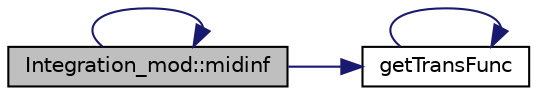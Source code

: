 digraph "Integration_mod::midinf"
{
 // LATEX_PDF_SIZE
  edge [fontname="Helvetica",fontsize="10",labelfontname="Helvetica",labelfontsize="10"];
  node [fontname="Helvetica",fontsize="10",shape=record];
  rankdir="LR";
  Node1 [label="Integration_mod::midinf",height=0.2,width=0.4,color="black", fillcolor="grey75", style="filled", fontcolor="black",tooltip="This routine is an exact replacement for midpnt, i.e., returns as integral the nth stage of refinemen..."];
  Node1 -> Node2 [color="midnightblue",fontsize="10",style="solid",fontname="Helvetica"];
  Node2 [label="getTransFunc",height=0.2,width=0.4,color="black", fillcolor="white", style="filled",URL="$Integration__mod_8f90.html#a90d6bfa85f1c63a54a90474abaed353e",tooltip=" "];
  Node2 -> Node2 [color="midnightblue",fontsize="10",style="solid",fontname="Helvetica"];
  Node1 -> Node1 [color="midnightblue",fontsize="10",style="solid",fontname="Helvetica"];
}
